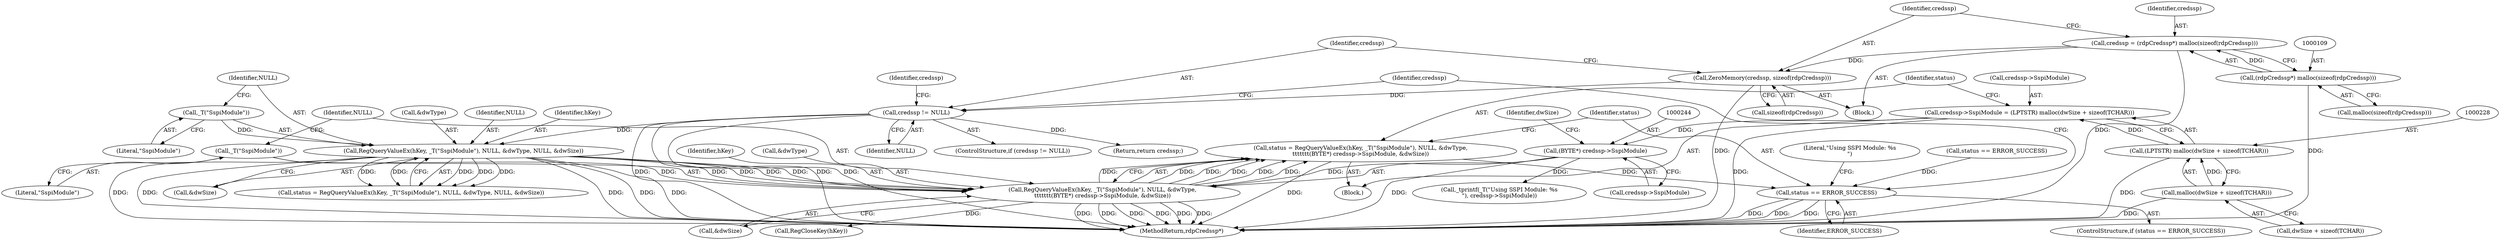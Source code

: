 digraph "0_FreeRDP_0773bb9303d24473fe1185d85a424dfe159aff53@API" {
"1000234" [label="(Call,status = RegQueryValueEx(hKey, _T(\"SspiModule\"), NULL, &dwType,\n\t\t\t\t\t\t\t(BYTE*) credssp->SspiModule, &dwSize))"];
"1000236" [label="(Call,RegQueryValueEx(hKey, _T(\"SspiModule\"), NULL, &dwType,\n\t\t\t\t\t\t\t(BYTE*) credssp->SspiModule, &dwSize))"];
"1000208" [label="(Call,RegQueryValueEx(hKey, _T(\"SspiModule\"), NULL, &dwType, NULL, &dwSize))"];
"1000210" [label="(Call,_T(\"SspiModule\"))"];
"1000118" [label="(Call,credssp != NULL)"];
"1000113" [label="(Call,ZeroMemory(credssp, sizeof(rdpCredssp)))"];
"1000106" [label="(Call,credssp = (rdpCredssp*) malloc(sizeof(rdpCredssp)))"];
"1000108" [label="(Call,(rdpCredssp*) malloc(sizeof(rdpCredssp)))"];
"1000238" [label="(Call,_T(\"SspiModule\"))"];
"1000243" [label="(Call,(BYTE*) credssp->SspiModule)"];
"1000223" [label="(Call,credssp->SspiModule = (LPTSTR) malloc(dwSize + sizeof(TCHAR)))"];
"1000227" [label="(Call,(LPTSTR) malloc(dwSize + sizeof(TCHAR)))"];
"1000229" [label="(Call,malloc(dwSize + sizeof(TCHAR)))"];
"1000251" [label="(Call,status == ERROR_SUCCESS)"];
"1000251" [label="(Call,status == ERROR_SUCCESS)"];
"1000104" [label="(Block,)"];
"1000110" [label="(Call,malloc(sizeof(rdpCredssp)))"];
"1000236" [label="(Call,RegQueryValueEx(hKey, _T(\"SspiModule\"), NULL, &dwType,\n\t\t\t\t\t\t\t(BYTE*) credssp->SspiModule, &dwSize))"];
"1000117" [label="(ControlStructure,if (credssp != NULL))"];
"1000238" [label="(Call,_T(\"SspiModule\"))"];
"1000128" [label="(Identifier,credssp)"];
"1000237" [label="(Identifier,hKey)"];
"1000113" [label="(Call,ZeroMemory(credssp, sizeof(rdpCredssp)))"];
"1000255" [label="(Call,_tprintf(_T(\"Using SSPI Module: %s\n\"), credssp->SspiModule))"];
"1000216" [label="(Call,&dwSize)"];
"1000265" [label="(MethodReturn,rdpCredssp*)"];
"1000223" [label="(Call,credssp->SspiModule = (LPTSTR) malloc(dwSize + sizeof(TCHAR)))"];
"1000213" [label="(Call,&dwType)"];
"1000249" [label="(Identifier,dwSize)"];
"1000106" [label="(Call,credssp = (rdpCredssp*) malloc(sizeof(rdpCredssp)))"];
"1000215" [label="(Identifier,NULL)"];
"1000240" [label="(Identifier,NULL)"];
"1000119" [label="(Identifier,credssp)"];
"1000243" [label="(Call,(BYTE*) credssp->SspiModule)"];
"1000212" [label="(Identifier,NULL)"];
"1000230" [label="(Call,dwSize + sizeof(TCHAR))"];
"1000224" [label="(Call,credssp->SspiModule)"];
"1000210" [label="(Call,_T(\"SspiModule\"))"];
"1000114" [label="(Identifier,credssp)"];
"1000118" [label="(Call,credssp != NULL)"];
"1000263" [label="(Return,return credssp;)"];
"1000257" [label="(Literal,\"Using SSPI Module: %s\n\")"];
"1000248" [label="(Call,&dwSize)"];
"1000235" [label="(Identifier,status)"];
"1000250" [label="(ControlStructure,if (status == ERROR_SUCCESS))"];
"1000222" [label="(Block,)"];
"1000245" [label="(Call,credssp->SspiModule)"];
"1000253" [label="(Identifier,ERROR_SUCCESS)"];
"1000241" [label="(Call,&dwType)"];
"1000234" [label="(Call,status = RegQueryValueEx(hKey, _T(\"SspiModule\"), NULL, &dwType,\n\t\t\t\t\t\t\t(BYTE*) credssp->SspiModule, &dwSize))"];
"1000219" [label="(Call,status == ERROR_SUCCESS)"];
"1000209" [label="(Identifier,hKey)"];
"1000107" [label="(Identifier,credssp)"];
"1000229" [label="(Call,malloc(dwSize + sizeof(TCHAR)))"];
"1000239" [label="(Literal,\"SspiModule\")"];
"1000206" [label="(Call,status = RegQueryValueEx(hKey, _T(\"SspiModule\"), NULL, &dwType, NULL, &dwSize))"];
"1000120" [label="(Identifier,NULL)"];
"1000264" [label="(Identifier,credssp)"];
"1000108" [label="(Call,(rdpCredssp*) malloc(sizeof(rdpCredssp)))"];
"1000208" [label="(Call,RegQueryValueEx(hKey, _T(\"SspiModule\"), NULL, &dwType, NULL, &dwSize))"];
"1000227" [label="(Call,(LPTSTR) malloc(dwSize + sizeof(TCHAR)))"];
"1000211" [label="(Literal,\"SspiModule\")"];
"1000261" [label="(Call,RegCloseKey(hKey))"];
"1000252" [label="(Identifier,status)"];
"1000115" [label="(Call,sizeof(rdpCredssp))"];
"1000234" -> "1000222"  [label="AST: "];
"1000234" -> "1000236"  [label="CFG: "];
"1000235" -> "1000234"  [label="AST: "];
"1000236" -> "1000234"  [label="AST: "];
"1000252" -> "1000234"  [label="CFG: "];
"1000234" -> "1000265"  [label="DDG: "];
"1000236" -> "1000234"  [label="DDG: "];
"1000236" -> "1000234"  [label="DDG: "];
"1000236" -> "1000234"  [label="DDG: "];
"1000236" -> "1000234"  [label="DDG: "];
"1000236" -> "1000234"  [label="DDG: "];
"1000236" -> "1000234"  [label="DDG: "];
"1000234" -> "1000251"  [label="DDG: "];
"1000236" -> "1000248"  [label="CFG: "];
"1000237" -> "1000236"  [label="AST: "];
"1000238" -> "1000236"  [label="AST: "];
"1000240" -> "1000236"  [label="AST: "];
"1000241" -> "1000236"  [label="AST: "];
"1000243" -> "1000236"  [label="AST: "];
"1000248" -> "1000236"  [label="AST: "];
"1000236" -> "1000265"  [label="DDG: "];
"1000236" -> "1000265"  [label="DDG: "];
"1000236" -> "1000265"  [label="DDG: "];
"1000236" -> "1000265"  [label="DDG: "];
"1000236" -> "1000265"  [label="DDG: "];
"1000236" -> "1000265"  [label="DDG: "];
"1000208" -> "1000236"  [label="DDG: "];
"1000208" -> "1000236"  [label="DDG: "];
"1000208" -> "1000236"  [label="DDG: "];
"1000208" -> "1000236"  [label="DDG: "];
"1000238" -> "1000236"  [label="DDG: "];
"1000243" -> "1000236"  [label="DDG: "];
"1000236" -> "1000261"  [label="DDG: "];
"1000208" -> "1000206"  [label="AST: "];
"1000208" -> "1000216"  [label="CFG: "];
"1000209" -> "1000208"  [label="AST: "];
"1000210" -> "1000208"  [label="AST: "];
"1000212" -> "1000208"  [label="AST: "];
"1000213" -> "1000208"  [label="AST: "];
"1000215" -> "1000208"  [label="AST: "];
"1000216" -> "1000208"  [label="AST: "];
"1000206" -> "1000208"  [label="CFG: "];
"1000208" -> "1000265"  [label="DDG: "];
"1000208" -> "1000265"  [label="DDG: "];
"1000208" -> "1000265"  [label="DDG: "];
"1000208" -> "1000265"  [label="DDG: "];
"1000208" -> "1000265"  [label="DDG: "];
"1000208" -> "1000206"  [label="DDG: "];
"1000208" -> "1000206"  [label="DDG: "];
"1000208" -> "1000206"  [label="DDG: "];
"1000208" -> "1000206"  [label="DDG: "];
"1000208" -> "1000206"  [label="DDG: "];
"1000210" -> "1000208"  [label="DDG: "];
"1000118" -> "1000208"  [label="DDG: "];
"1000210" -> "1000211"  [label="CFG: "];
"1000211" -> "1000210"  [label="AST: "];
"1000212" -> "1000210"  [label="CFG: "];
"1000118" -> "1000117"  [label="AST: "];
"1000118" -> "1000120"  [label="CFG: "];
"1000119" -> "1000118"  [label="AST: "];
"1000120" -> "1000118"  [label="AST: "];
"1000128" -> "1000118"  [label="CFG: "];
"1000264" -> "1000118"  [label="CFG: "];
"1000118" -> "1000265"  [label="DDG: "];
"1000118" -> "1000265"  [label="DDG: "];
"1000118" -> "1000265"  [label="DDG: "];
"1000113" -> "1000118"  [label="DDG: "];
"1000118" -> "1000263"  [label="DDG: "];
"1000113" -> "1000104"  [label="AST: "];
"1000113" -> "1000115"  [label="CFG: "];
"1000114" -> "1000113"  [label="AST: "];
"1000115" -> "1000113"  [label="AST: "];
"1000119" -> "1000113"  [label="CFG: "];
"1000113" -> "1000265"  [label="DDG: "];
"1000106" -> "1000113"  [label="DDG: "];
"1000106" -> "1000104"  [label="AST: "];
"1000106" -> "1000108"  [label="CFG: "];
"1000107" -> "1000106"  [label="AST: "];
"1000108" -> "1000106"  [label="AST: "];
"1000114" -> "1000106"  [label="CFG: "];
"1000106" -> "1000265"  [label="DDG: "];
"1000108" -> "1000106"  [label="DDG: "];
"1000108" -> "1000110"  [label="CFG: "];
"1000109" -> "1000108"  [label="AST: "];
"1000110" -> "1000108"  [label="AST: "];
"1000108" -> "1000265"  [label="DDG: "];
"1000238" -> "1000239"  [label="CFG: "];
"1000239" -> "1000238"  [label="AST: "];
"1000240" -> "1000238"  [label="CFG: "];
"1000243" -> "1000245"  [label="CFG: "];
"1000244" -> "1000243"  [label="AST: "];
"1000245" -> "1000243"  [label="AST: "];
"1000249" -> "1000243"  [label="CFG: "];
"1000243" -> "1000265"  [label="DDG: "];
"1000223" -> "1000243"  [label="DDG: "];
"1000243" -> "1000255"  [label="DDG: "];
"1000223" -> "1000222"  [label="AST: "];
"1000223" -> "1000227"  [label="CFG: "];
"1000224" -> "1000223"  [label="AST: "];
"1000227" -> "1000223"  [label="AST: "];
"1000235" -> "1000223"  [label="CFG: "];
"1000223" -> "1000265"  [label="DDG: "];
"1000227" -> "1000223"  [label="DDG: "];
"1000227" -> "1000229"  [label="CFG: "];
"1000228" -> "1000227"  [label="AST: "];
"1000229" -> "1000227"  [label="AST: "];
"1000227" -> "1000265"  [label="DDG: "];
"1000229" -> "1000227"  [label="DDG: "];
"1000229" -> "1000230"  [label="CFG: "];
"1000230" -> "1000229"  [label="AST: "];
"1000229" -> "1000265"  [label="DDG: "];
"1000251" -> "1000250"  [label="AST: "];
"1000251" -> "1000253"  [label="CFG: "];
"1000252" -> "1000251"  [label="AST: "];
"1000253" -> "1000251"  [label="AST: "];
"1000257" -> "1000251"  [label="CFG: "];
"1000264" -> "1000251"  [label="CFG: "];
"1000251" -> "1000265"  [label="DDG: "];
"1000251" -> "1000265"  [label="DDG: "];
"1000251" -> "1000265"  [label="DDG: "];
"1000219" -> "1000251"  [label="DDG: "];
}
